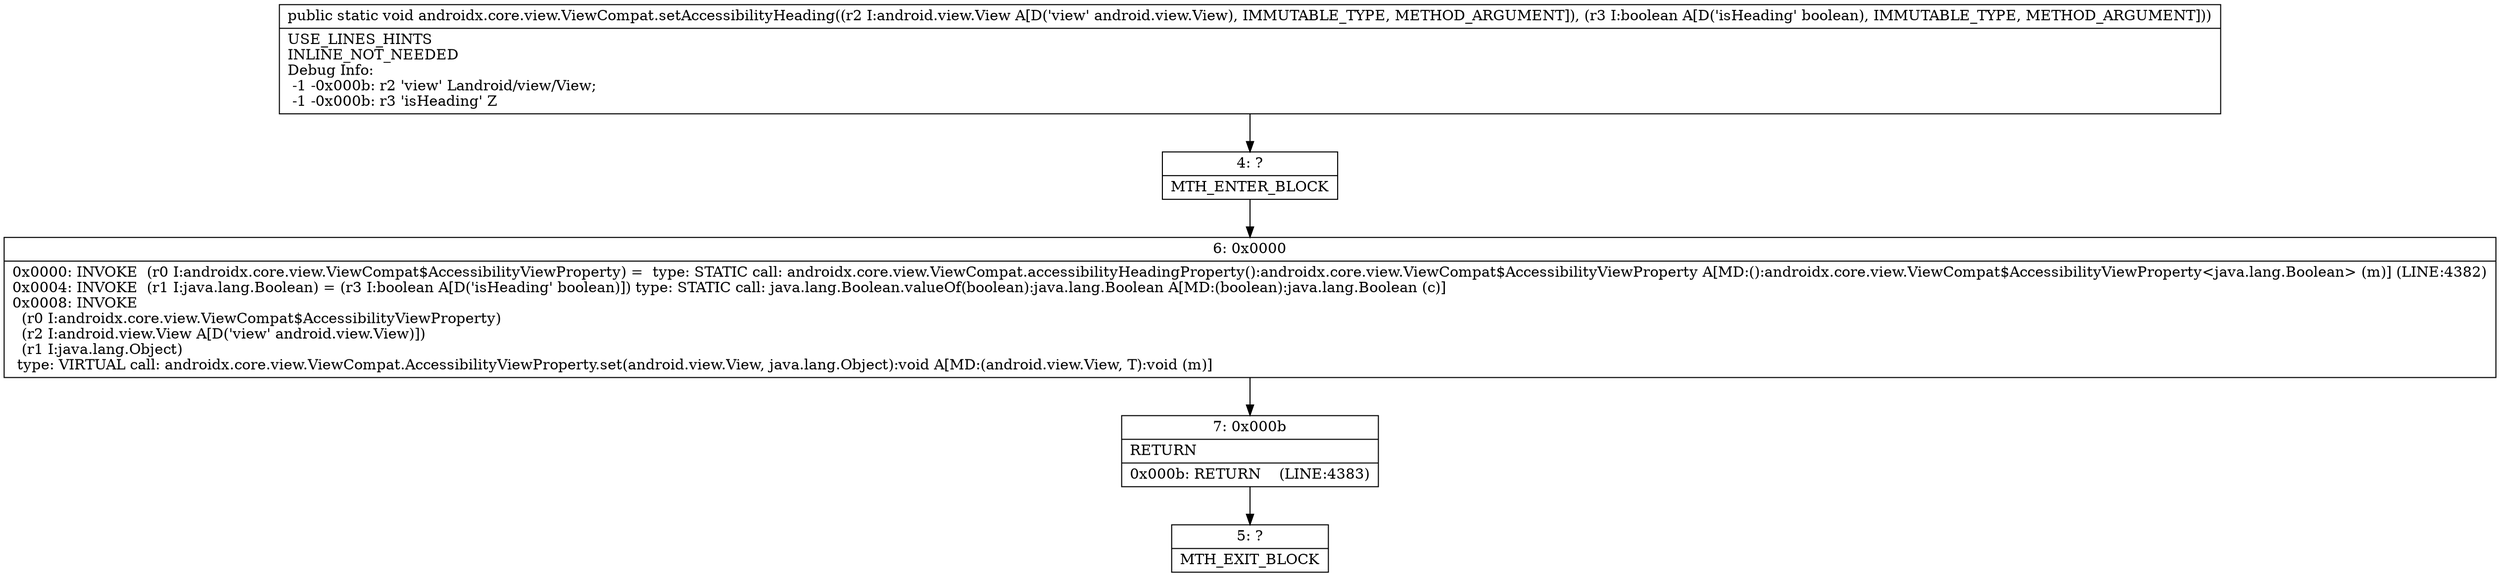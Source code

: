 digraph "CFG forandroidx.core.view.ViewCompat.setAccessibilityHeading(Landroid\/view\/View;Z)V" {
Node_4 [shape=record,label="{4\:\ ?|MTH_ENTER_BLOCK\l}"];
Node_6 [shape=record,label="{6\:\ 0x0000|0x0000: INVOKE  (r0 I:androidx.core.view.ViewCompat$AccessibilityViewProperty) =  type: STATIC call: androidx.core.view.ViewCompat.accessibilityHeadingProperty():androidx.core.view.ViewCompat$AccessibilityViewProperty A[MD:():androidx.core.view.ViewCompat$AccessibilityViewProperty\<java.lang.Boolean\> (m)] (LINE:4382)\l0x0004: INVOKE  (r1 I:java.lang.Boolean) = (r3 I:boolean A[D('isHeading' boolean)]) type: STATIC call: java.lang.Boolean.valueOf(boolean):java.lang.Boolean A[MD:(boolean):java.lang.Boolean (c)]\l0x0008: INVOKE  \l  (r0 I:androidx.core.view.ViewCompat$AccessibilityViewProperty)\l  (r2 I:android.view.View A[D('view' android.view.View)])\l  (r1 I:java.lang.Object)\l type: VIRTUAL call: androidx.core.view.ViewCompat.AccessibilityViewProperty.set(android.view.View, java.lang.Object):void A[MD:(android.view.View, T):void (m)]\l}"];
Node_7 [shape=record,label="{7\:\ 0x000b|RETURN\l|0x000b: RETURN    (LINE:4383)\l}"];
Node_5 [shape=record,label="{5\:\ ?|MTH_EXIT_BLOCK\l}"];
MethodNode[shape=record,label="{public static void androidx.core.view.ViewCompat.setAccessibilityHeading((r2 I:android.view.View A[D('view' android.view.View), IMMUTABLE_TYPE, METHOD_ARGUMENT]), (r3 I:boolean A[D('isHeading' boolean), IMMUTABLE_TYPE, METHOD_ARGUMENT]))  | USE_LINES_HINTS\lINLINE_NOT_NEEDED\lDebug Info:\l  \-1 \-0x000b: r2 'view' Landroid\/view\/View;\l  \-1 \-0x000b: r3 'isHeading' Z\l}"];
MethodNode -> Node_4;Node_4 -> Node_6;
Node_6 -> Node_7;
Node_7 -> Node_5;
}

